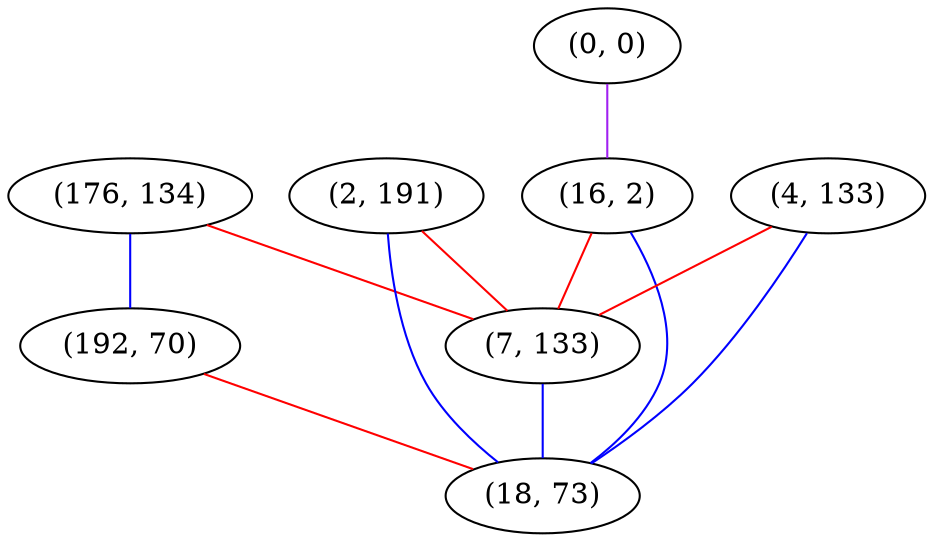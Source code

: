 graph "" {
"(176, 134)";
"(0, 0)";
"(192, 70)";
"(2, 191)";
"(16, 2)";
"(4, 133)";
"(7, 133)";
"(18, 73)";
"(176, 134)" -- "(192, 70)"  [color=blue, key=0, weight=3];
"(176, 134)" -- "(7, 133)"  [color=red, key=0, weight=1];
"(0, 0)" -- "(16, 2)"  [color=purple, key=0, weight=4];
"(192, 70)" -- "(18, 73)"  [color=red, key=0, weight=1];
"(2, 191)" -- "(7, 133)"  [color=red, key=0, weight=1];
"(2, 191)" -- "(18, 73)"  [color=blue, key=0, weight=3];
"(16, 2)" -- "(7, 133)"  [color=red, key=0, weight=1];
"(16, 2)" -- "(18, 73)"  [color=blue, key=0, weight=3];
"(4, 133)" -- "(7, 133)"  [color=red, key=0, weight=1];
"(4, 133)" -- "(18, 73)"  [color=blue, key=0, weight=3];
"(7, 133)" -- "(18, 73)"  [color=blue, key=0, weight=3];
}
